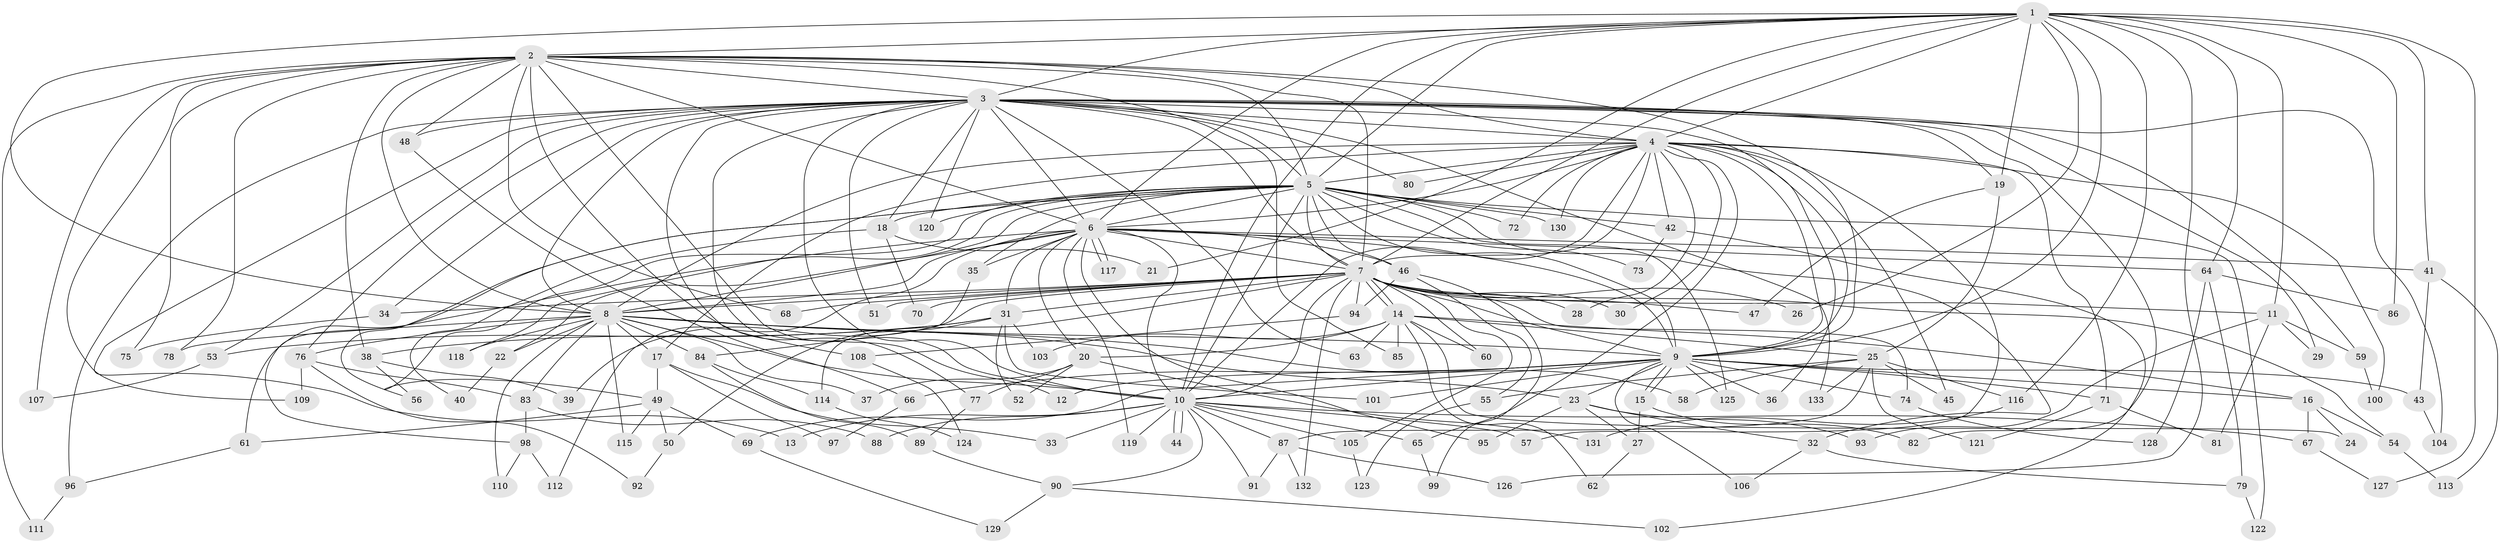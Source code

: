 // coarse degree distribution, {4: 0.16666666666666666, 20: 0.05555555555555555, 16: 0.037037037037037035, 17: 0.037037037037037035, 18: 0.018518518518518517, 1: 0.037037037037037035, 3: 0.2222222222222222, 6: 0.09259259259259259, 8: 0.037037037037037035, 5: 0.1111111111111111, 21: 0.037037037037037035, 2: 0.1111111111111111, 9: 0.037037037037037035}
// Generated by graph-tools (version 1.1) at 2025/36/03/04/25 23:36:18]
// undirected, 133 vertices, 291 edges
graph export_dot {
  node [color=gray90,style=filled];
  1;
  2;
  3;
  4;
  5;
  6;
  7;
  8;
  9;
  10;
  11;
  12;
  13;
  14;
  15;
  16;
  17;
  18;
  19;
  20;
  21;
  22;
  23;
  24;
  25;
  26;
  27;
  28;
  29;
  30;
  31;
  32;
  33;
  34;
  35;
  36;
  37;
  38;
  39;
  40;
  41;
  42;
  43;
  44;
  45;
  46;
  47;
  48;
  49;
  50;
  51;
  52;
  53;
  54;
  55;
  56;
  57;
  58;
  59;
  60;
  61;
  62;
  63;
  64;
  65;
  66;
  67;
  68;
  69;
  70;
  71;
  72;
  73;
  74;
  75;
  76;
  77;
  78;
  79;
  80;
  81;
  82;
  83;
  84;
  85;
  86;
  87;
  88;
  89;
  90;
  91;
  92;
  93;
  94;
  95;
  96;
  97;
  98;
  99;
  100;
  101;
  102;
  103;
  104;
  105;
  106;
  107;
  108;
  109;
  110;
  111;
  112;
  113;
  114;
  115;
  116;
  117;
  118;
  119;
  120;
  121;
  122;
  123;
  124;
  125;
  126;
  127;
  128;
  129;
  130;
  131;
  132;
  133;
  1 -- 2;
  1 -- 3;
  1 -- 4;
  1 -- 5;
  1 -- 6;
  1 -- 7;
  1 -- 8;
  1 -- 9;
  1 -- 10;
  1 -- 11;
  1 -- 19;
  1 -- 21;
  1 -- 26;
  1 -- 41;
  1 -- 64;
  1 -- 86;
  1 -- 116;
  1 -- 126;
  1 -- 127;
  2 -- 3;
  2 -- 4;
  2 -- 5;
  2 -- 6;
  2 -- 7;
  2 -- 8;
  2 -- 9;
  2 -- 10;
  2 -- 38;
  2 -- 48;
  2 -- 68;
  2 -- 75;
  2 -- 77;
  2 -- 78;
  2 -- 85;
  2 -- 107;
  2 -- 109;
  2 -- 111;
  3 -- 4;
  3 -- 5;
  3 -- 6;
  3 -- 7;
  3 -- 8;
  3 -- 9;
  3 -- 10;
  3 -- 12;
  3 -- 13;
  3 -- 18;
  3 -- 19;
  3 -- 29;
  3 -- 34;
  3 -- 48;
  3 -- 51;
  3 -- 53;
  3 -- 59;
  3 -- 63;
  3 -- 76;
  3 -- 80;
  3 -- 82;
  3 -- 96;
  3 -- 104;
  3 -- 108;
  3 -- 120;
  3 -- 133;
  4 -- 5;
  4 -- 6;
  4 -- 7;
  4 -- 8;
  4 -- 9;
  4 -- 10;
  4 -- 17;
  4 -- 28;
  4 -- 30;
  4 -- 36;
  4 -- 42;
  4 -- 45;
  4 -- 57;
  4 -- 65;
  4 -- 71;
  4 -- 72;
  4 -- 80;
  4 -- 100;
  4 -- 130;
  5 -- 6;
  5 -- 7;
  5 -- 8;
  5 -- 9;
  5 -- 10;
  5 -- 18;
  5 -- 32;
  5 -- 35;
  5 -- 42;
  5 -- 46;
  5 -- 49;
  5 -- 56;
  5 -- 72;
  5 -- 73;
  5 -- 98;
  5 -- 118;
  5 -- 120;
  5 -- 122;
  5 -- 125;
  5 -- 130;
  6 -- 7;
  6 -- 8;
  6 -- 9;
  6 -- 10;
  6 -- 20;
  6 -- 22;
  6 -- 31;
  6 -- 35;
  6 -- 41;
  6 -- 46;
  6 -- 61;
  6 -- 64;
  6 -- 95;
  6 -- 112;
  6 -- 117;
  6 -- 117;
  6 -- 119;
  7 -- 8;
  7 -- 9;
  7 -- 10;
  7 -- 11;
  7 -- 14;
  7 -- 14;
  7 -- 26;
  7 -- 28;
  7 -- 30;
  7 -- 31;
  7 -- 34;
  7 -- 39;
  7 -- 47;
  7 -- 51;
  7 -- 54;
  7 -- 60;
  7 -- 68;
  7 -- 70;
  7 -- 74;
  7 -- 94;
  7 -- 105;
  7 -- 114;
  7 -- 132;
  8 -- 9;
  8 -- 10;
  8 -- 17;
  8 -- 22;
  8 -- 23;
  8 -- 37;
  8 -- 58;
  8 -- 76;
  8 -- 78;
  8 -- 83;
  8 -- 84;
  8 -- 110;
  8 -- 115;
  8 -- 118;
  9 -- 10;
  9 -- 12;
  9 -- 15;
  9 -- 15;
  9 -- 16;
  9 -- 23;
  9 -- 36;
  9 -- 43;
  9 -- 66;
  9 -- 69;
  9 -- 71;
  9 -- 74;
  9 -- 101;
  9 -- 106;
  9 -- 125;
  10 -- 13;
  10 -- 33;
  10 -- 44;
  10 -- 44;
  10 -- 57;
  10 -- 65;
  10 -- 67;
  10 -- 87;
  10 -- 88;
  10 -- 90;
  10 -- 91;
  10 -- 105;
  10 -- 119;
  11 -- 29;
  11 -- 59;
  11 -- 81;
  11 -- 93;
  14 -- 16;
  14 -- 20;
  14 -- 24;
  14 -- 25;
  14 -- 60;
  14 -- 62;
  14 -- 63;
  14 -- 85;
  14 -- 103;
  15 -- 27;
  15 -- 82;
  16 -- 24;
  16 -- 54;
  16 -- 67;
  17 -- 33;
  17 -- 49;
  17 -- 97;
  18 -- 21;
  18 -- 40;
  18 -- 70;
  19 -- 25;
  19 -- 47;
  20 -- 37;
  20 -- 52;
  20 -- 77;
  20 -- 131;
  22 -- 40;
  23 -- 27;
  23 -- 32;
  23 -- 93;
  23 -- 95;
  25 -- 45;
  25 -- 55;
  25 -- 58;
  25 -- 87;
  25 -- 116;
  25 -- 121;
  25 -- 133;
  27 -- 62;
  31 -- 38;
  31 -- 50;
  31 -- 52;
  31 -- 53;
  31 -- 101;
  31 -- 103;
  32 -- 79;
  32 -- 106;
  34 -- 75;
  35 -- 84;
  38 -- 39;
  38 -- 56;
  41 -- 43;
  41 -- 113;
  42 -- 73;
  42 -- 102;
  43 -- 104;
  46 -- 55;
  46 -- 94;
  46 -- 99;
  48 -- 66;
  49 -- 50;
  49 -- 61;
  49 -- 69;
  49 -- 115;
  50 -- 92;
  53 -- 107;
  54 -- 113;
  55 -- 123;
  59 -- 100;
  61 -- 96;
  64 -- 79;
  64 -- 86;
  64 -- 128;
  65 -- 99;
  66 -- 97;
  67 -- 127;
  69 -- 129;
  71 -- 81;
  71 -- 121;
  74 -- 128;
  76 -- 83;
  76 -- 92;
  76 -- 109;
  77 -- 89;
  79 -- 122;
  83 -- 88;
  83 -- 98;
  84 -- 89;
  84 -- 114;
  87 -- 91;
  87 -- 126;
  87 -- 132;
  89 -- 90;
  90 -- 102;
  90 -- 129;
  94 -- 108;
  96 -- 111;
  98 -- 110;
  98 -- 112;
  105 -- 123;
  108 -- 124;
  114 -- 124;
  116 -- 131;
}
